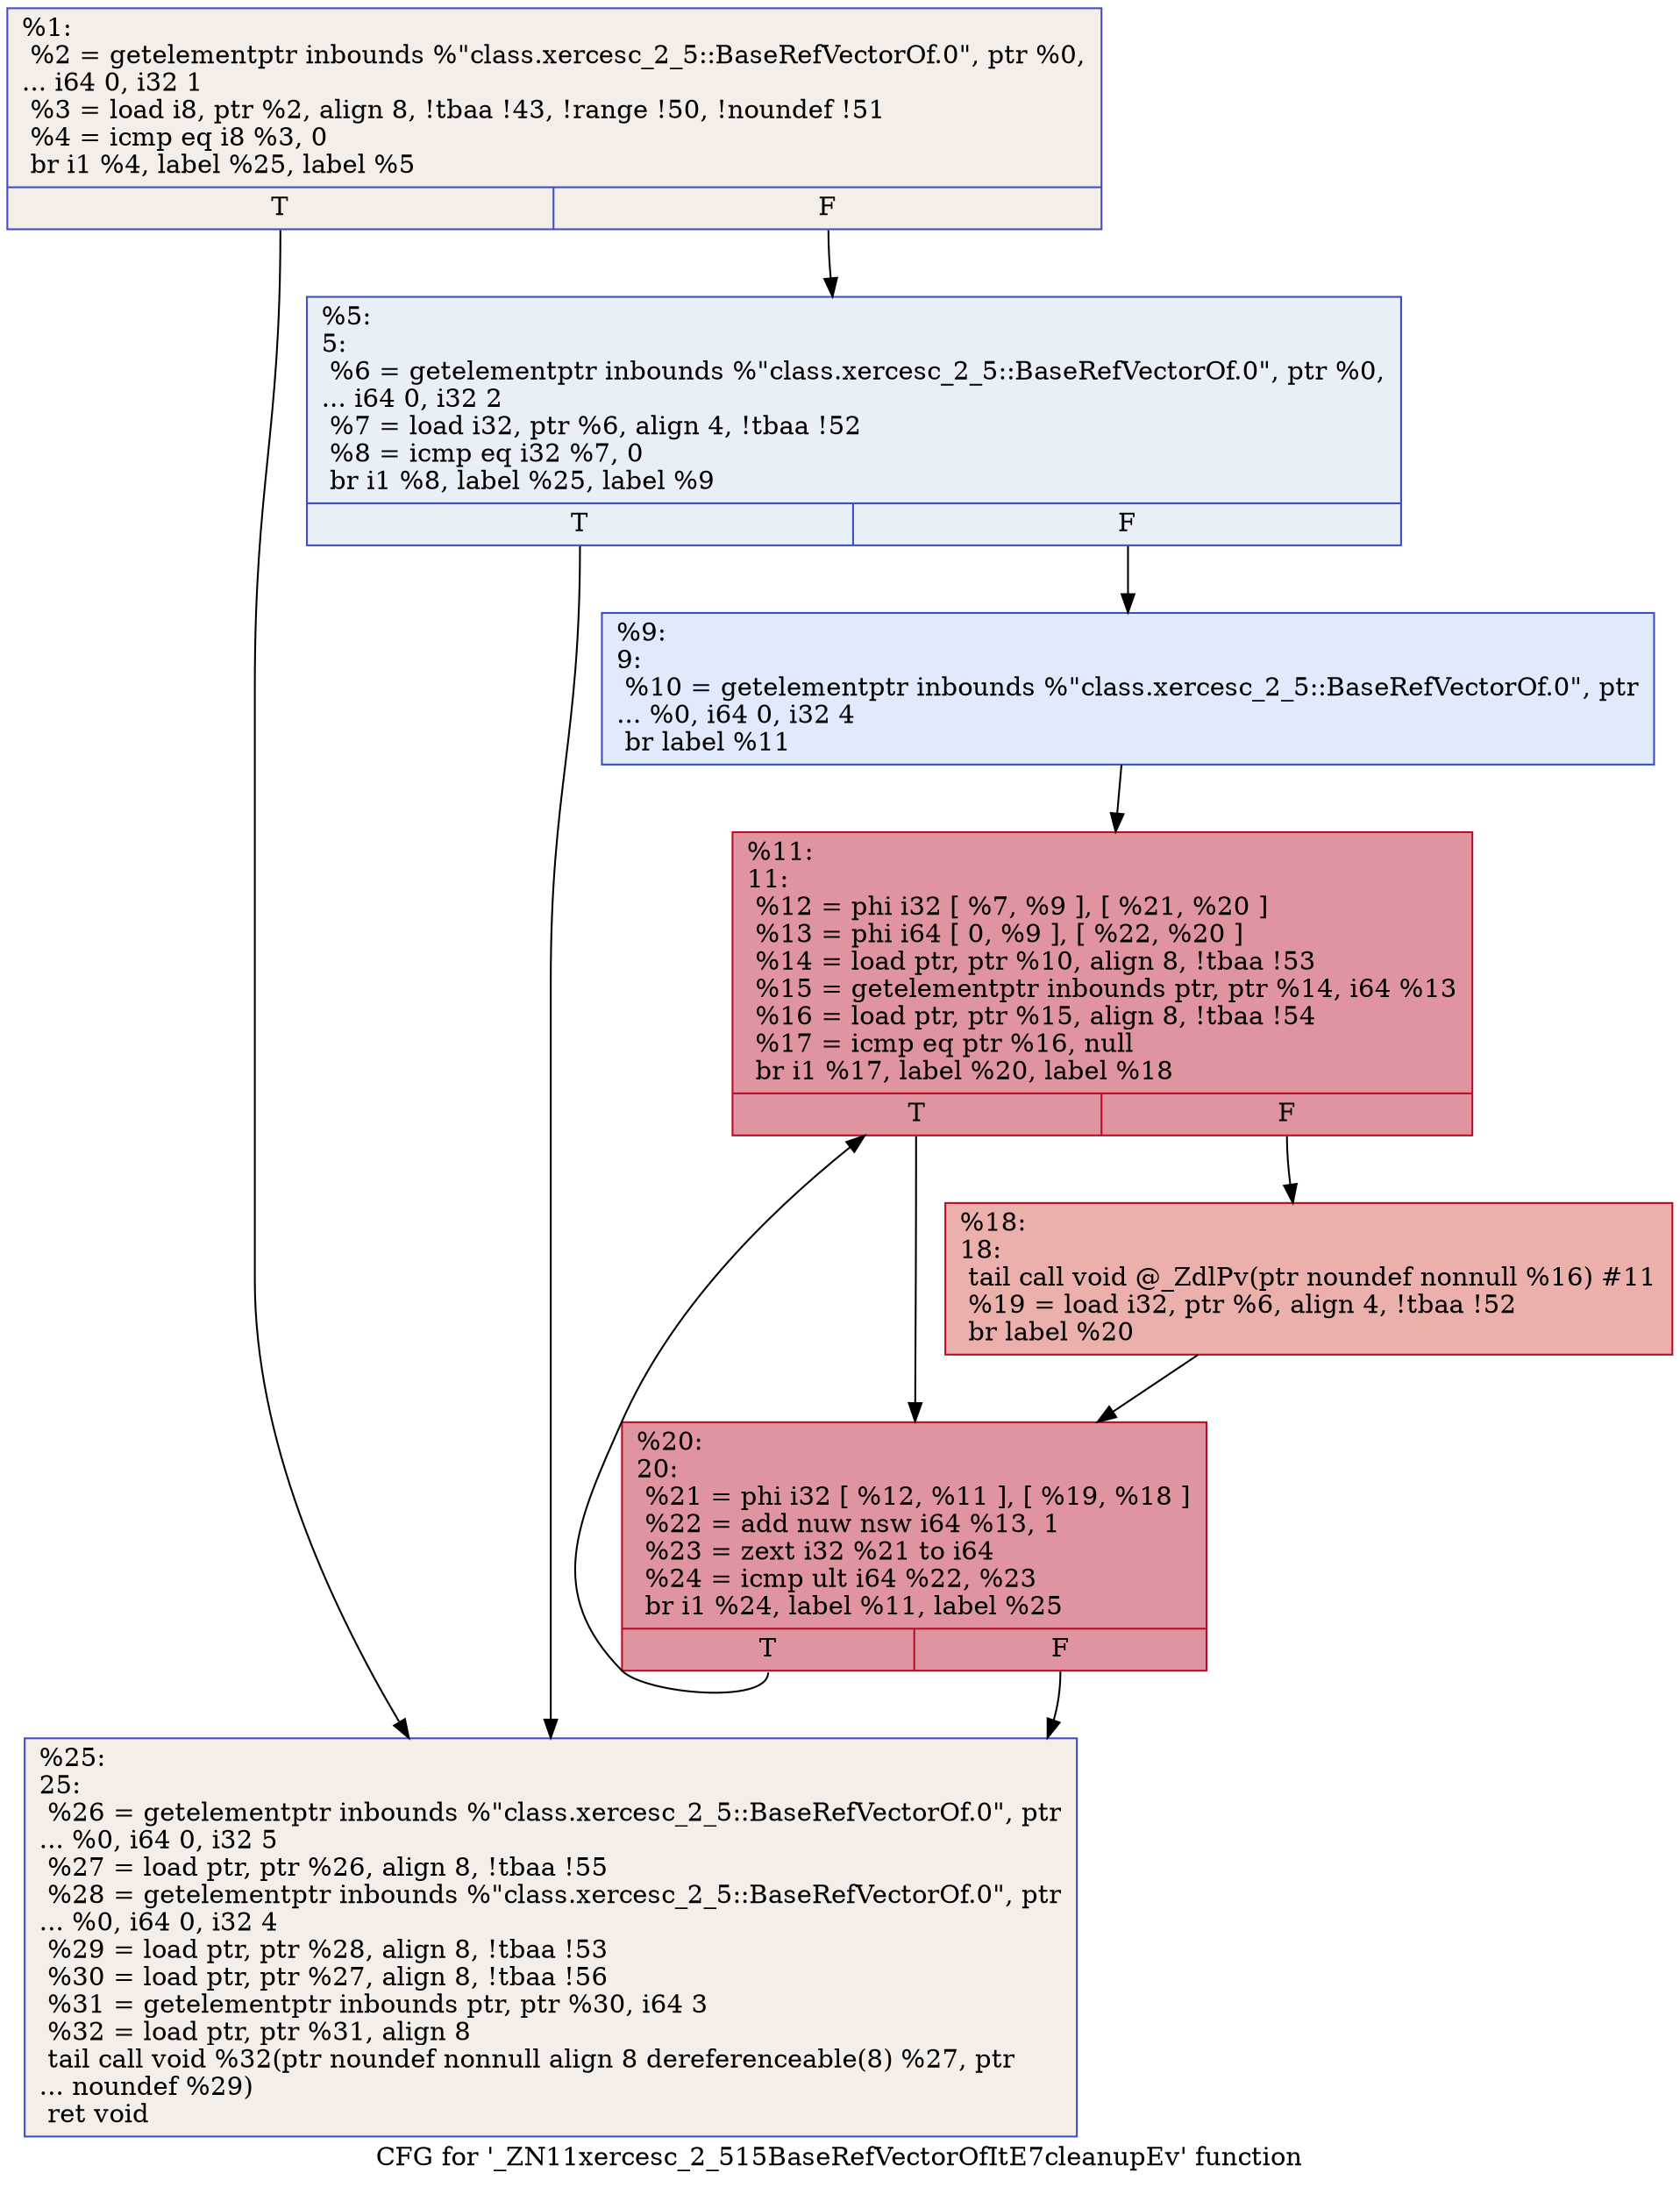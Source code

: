 digraph "CFG for '_ZN11xercesc_2_515BaseRefVectorOfItE7cleanupEv' function" {
	label="CFG for '_ZN11xercesc_2_515BaseRefVectorOfItE7cleanupEv' function";

	Node0x560876e22200 [shape=record,color="#3d50c3ff", style=filled, fillcolor="#e8d6cc70",label="{%1:\l  %2 = getelementptr inbounds %\"class.xercesc_2_5::BaseRefVectorOf.0\", ptr %0,\l... i64 0, i32 1\l  %3 = load i8, ptr %2, align 8, !tbaa !43, !range !50, !noundef !51\l  %4 = icmp eq i8 %3, 0\l  br i1 %4, label %25, label %5\l|{<s0>T|<s1>F}}"];
	Node0x560876e22200:s0 -> Node0x560876e22400;
	Node0x560876e22200:s1 -> Node0x560876e22450;
	Node0x560876e22450 [shape=record,color="#3d50c3ff", style=filled, fillcolor="#cedaeb70",label="{%5:\l5:                                                \l  %6 = getelementptr inbounds %\"class.xercesc_2_5::BaseRefVectorOf.0\", ptr %0,\l... i64 0, i32 2\l  %7 = load i32, ptr %6, align 4, !tbaa !52\l  %8 = icmp eq i32 %7, 0\l  br i1 %8, label %25, label %9\l|{<s0>T|<s1>F}}"];
	Node0x560876e22450:s0 -> Node0x560876e22400;
	Node0x560876e22450:s1 -> Node0x560876e223b0;
	Node0x560876e223b0 [shape=record,color="#3d50c3ff", style=filled, fillcolor="#b9d0f970",label="{%9:\l9:                                                \l  %10 = getelementptr inbounds %\"class.xercesc_2_5::BaseRefVectorOf.0\", ptr\l... %0, i64 0, i32 4\l  br label %11\l}"];
	Node0x560876e223b0 -> Node0x560876e22910;
	Node0x560876e22910 [shape=record,color="#b70d28ff", style=filled, fillcolor="#b70d2870",label="{%11:\l11:                                               \l  %12 = phi i32 [ %7, %9 ], [ %21, %20 ]\l  %13 = phi i64 [ 0, %9 ], [ %22, %20 ]\l  %14 = load ptr, ptr %10, align 8, !tbaa !53\l  %15 = getelementptr inbounds ptr, ptr %14, i64 %13\l  %16 = load ptr, ptr %15, align 8, !tbaa !54\l  %17 = icmp eq ptr %16, null\l  br i1 %17, label %20, label %18\l|{<s0>T|<s1>F}}"];
	Node0x560876e22910:s0 -> Node0x560876e229d0;
	Node0x560876e22910:s1 -> Node0x560876e22d50;
	Node0x560876e22d50 [shape=record,color="#b70d28ff", style=filled, fillcolor="#d24b4070",label="{%18:\l18:                                               \l  tail call void @_ZdlPv(ptr noundef nonnull %16) #11\l  %19 = load i32, ptr %6, align 4, !tbaa !52\l  br label %20\l}"];
	Node0x560876e22d50 -> Node0x560876e229d0;
	Node0x560876e229d0 [shape=record,color="#b70d28ff", style=filled, fillcolor="#b70d2870",label="{%20:\l20:                                               \l  %21 = phi i32 [ %12, %11 ], [ %19, %18 ]\l  %22 = add nuw nsw i64 %13, 1\l  %23 = zext i32 %21 to i64\l  %24 = icmp ult i64 %22, %23\l  br i1 %24, label %11, label %25\l|{<s0>T|<s1>F}}"];
	Node0x560876e229d0:s0 -> Node0x560876e22910;
	Node0x560876e229d0:s1 -> Node0x560876e22400;
	Node0x560876e22400 [shape=record,color="#3d50c3ff", style=filled, fillcolor="#e8d6cc70",label="{%25:\l25:                                               \l  %26 = getelementptr inbounds %\"class.xercesc_2_5::BaseRefVectorOf.0\", ptr\l... %0, i64 0, i32 5\l  %27 = load ptr, ptr %26, align 8, !tbaa !55\l  %28 = getelementptr inbounds %\"class.xercesc_2_5::BaseRefVectorOf.0\", ptr\l... %0, i64 0, i32 4\l  %29 = load ptr, ptr %28, align 8, !tbaa !53\l  %30 = load ptr, ptr %27, align 8, !tbaa !56\l  %31 = getelementptr inbounds ptr, ptr %30, i64 3\l  %32 = load ptr, ptr %31, align 8\l  tail call void %32(ptr noundef nonnull align 8 dereferenceable(8) %27, ptr\l... noundef %29)\l  ret void\l}"];
}
